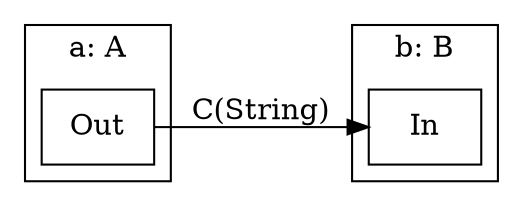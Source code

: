 
digraph Names2Arguments_arg {
  graph [rankdir = "LR"];
  
  subgraph cluster_a{
    label = "a: A";
    node [shape = box];
    a_Out[label = Out]
  }

  subgraph cluster_b{
    label = "b: B";
    node [shape = box];
    b_In[label = In]
  }

  
 a_Out -> b_In [label = "C(String)"];

}
